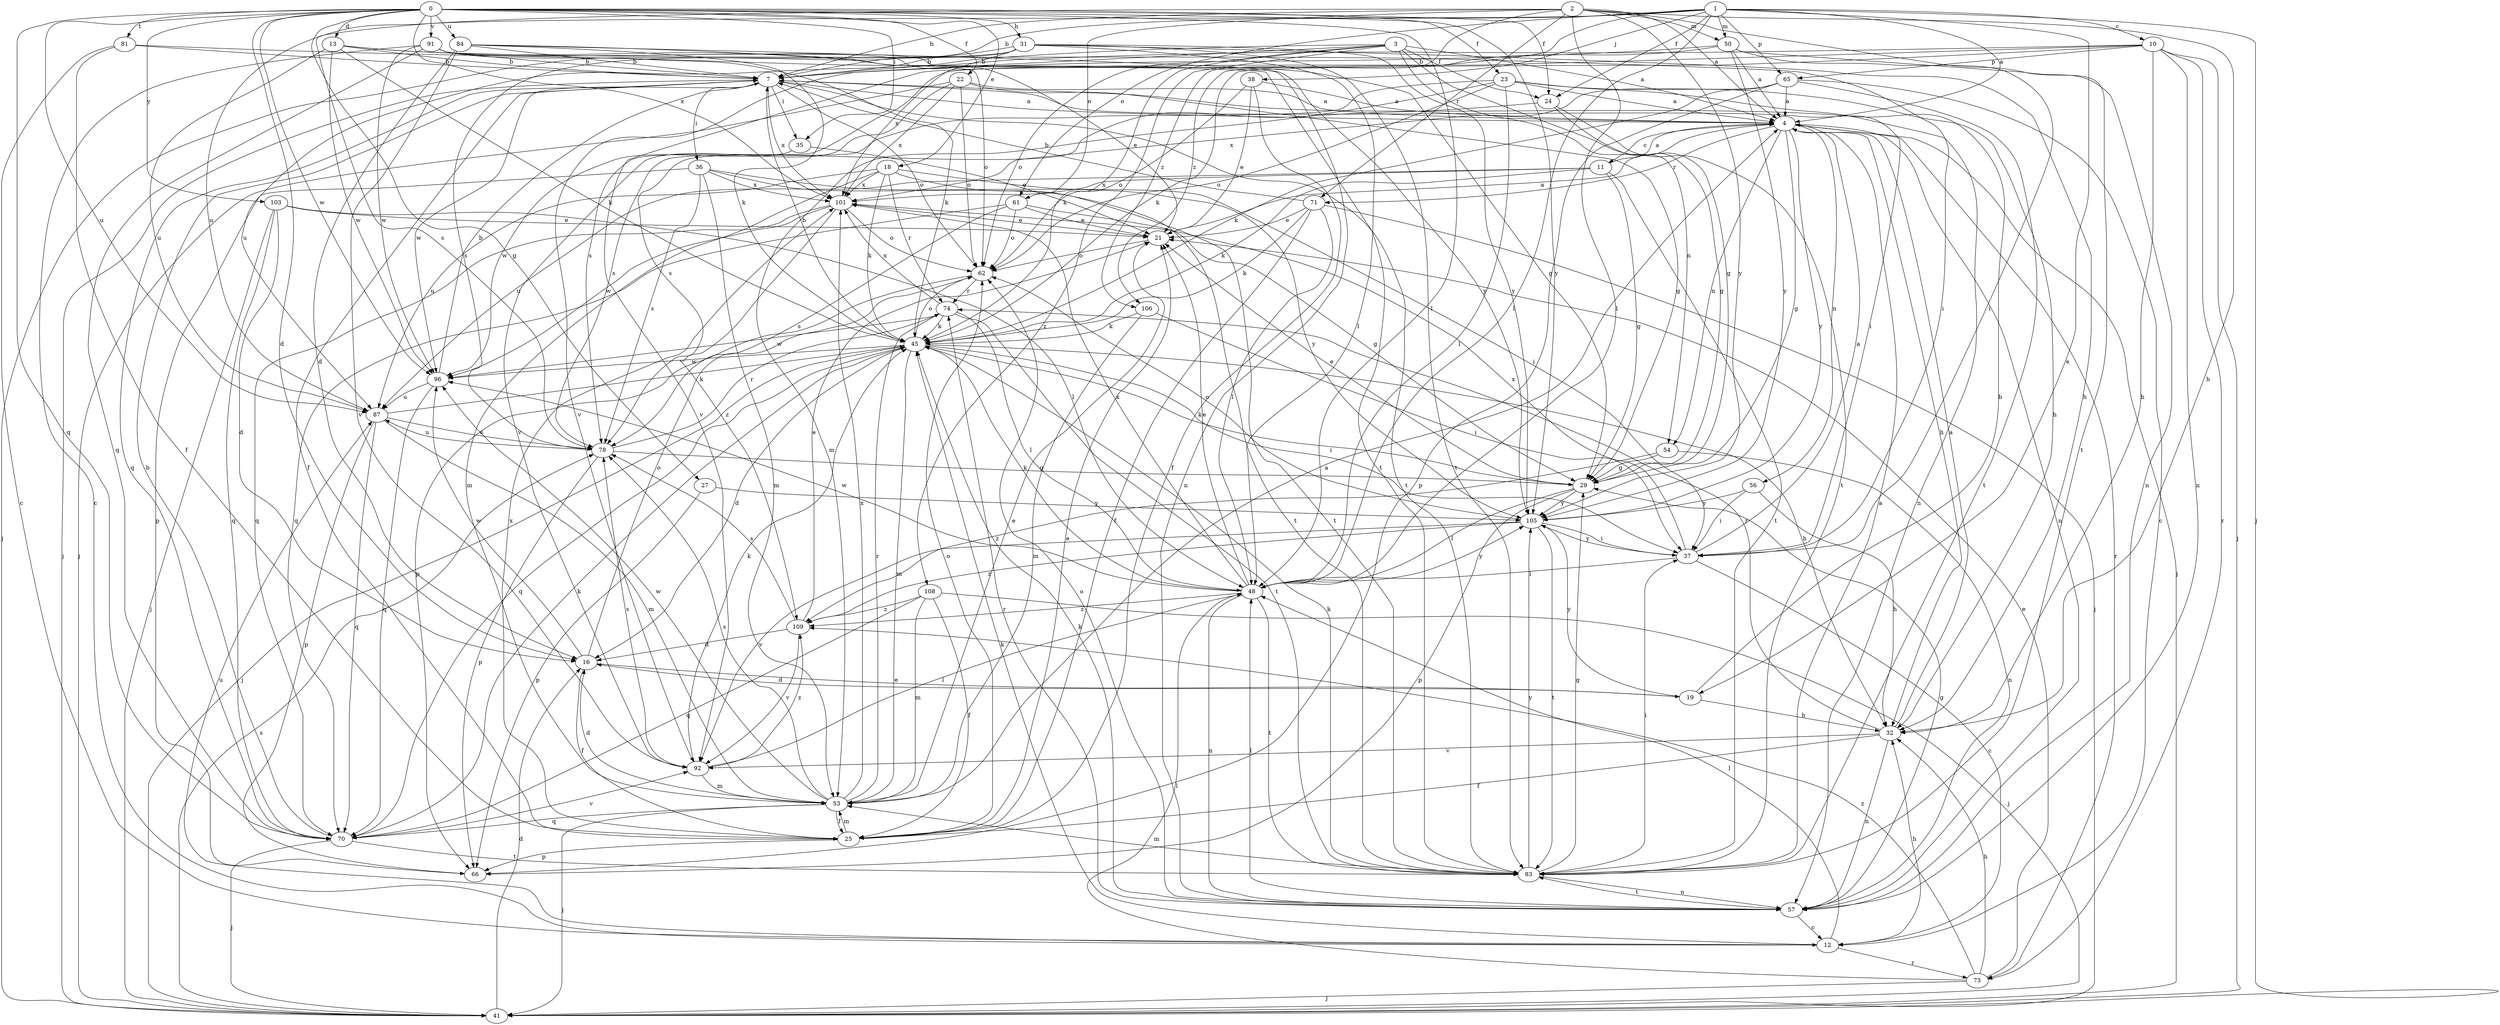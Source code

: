 strict digraph  {
0;
1;
2;
3;
4;
7;
10;
11;
12;
13;
16;
18;
19;
21;
22;
23;
24;
25;
27;
29;
31;
32;
35;
36;
37;
38;
41;
45;
48;
50;
53;
54;
56;
57;
61;
62;
65;
66;
70;
71;
73;
74;
78;
81;
83;
84;
87;
91;
92;
96;
101;
103;
105;
106;
108;
109;
0 -> 13  [label=d];
0 -> 16  [label=d];
0 -> 18  [label=e];
0 -> 22  [label=f];
0 -> 23  [label=f];
0 -> 24  [label=f];
0 -> 27  [label=g];
0 -> 31  [label=h];
0 -> 35  [label=i];
0 -> 48  [label=l];
0 -> 70  [label=q];
0 -> 81  [label=t];
0 -> 84  [label=u];
0 -> 87  [label=u];
0 -> 91  [label=v];
0 -> 96  [label=w];
0 -> 101  [label=x];
0 -> 103  [label=y];
0 -> 105  [label=y];
1 -> 4  [label=a];
1 -> 7  [label=b];
1 -> 10  [label=c];
1 -> 19  [label=e];
1 -> 24  [label=f];
1 -> 38  [label=j];
1 -> 41  [label=j];
1 -> 48  [label=l];
1 -> 50  [label=m];
1 -> 61  [label=o];
1 -> 65  [label=p];
1 -> 87  [label=u];
1 -> 106  [label=z];
2 -> 4  [label=a];
2 -> 7  [label=b];
2 -> 32  [label=h];
2 -> 48  [label=l];
2 -> 50  [label=m];
2 -> 61  [label=o];
2 -> 71  [label=r];
2 -> 78  [label=s];
2 -> 83  [label=t];
2 -> 105  [label=y];
2 -> 106  [label=z];
3 -> 4  [label=a];
3 -> 7  [label=b];
3 -> 24  [label=f];
3 -> 29  [label=g];
3 -> 45  [label=k];
3 -> 54  [label=n];
3 -> 62  [label=o];
3 -> 92  [label=v];
3 -> 108  [label=z];
4 -> 11  [label=c];
4 -> 29  [label=g];
4 -> 32  [label=h];
4 -> 41  [label=j];
4 -> 54  [label=n];
4 -> 56  [label=n];
4 -> 57  [label=n];
4 -> 71  [label=r];
4 -> 73  [label=r];
4 -> 105  [label=y];
7 -> 4  [label=a];
7 -> 25  [label=f];
7 -> 35  [label=i];
7 -> 36  [label=i];
7 -> 37  [label=i];
7 -> 41  [label=j];
7 -> 62  [label=o];
7 -> 70  [label=q];
7 -> 83  [label=t];
7 -> 96  [label=w];
7 -> 101  [label=x];
10 -> 32  [label=h];
10 -> 41  [label=j];
10 -> 45  [label=k];
10 -> 57  [label=n];
10 -> 65  [label=p];
10 -> 73  [label=r];
10 -> 78  [label=s];
10 -> 87  [label=u];
11 -> 4  [label=a];
11 -> 29  [label=g];
11 -> 45  [label=k];
11 -> 83  [label=t];
11 -> 87  [label=u];
11 -> 101  [label=x];
12 -> 32  [label=h];
12 -> 45  [label=k];
12 -> 48  [label=l];
12 -> 73  [label=r];
12 -> 87  [label=u];
13 -> 7  [label=b];
13 -> 37  [label=i];
13 -> 45  [label=k];
13 -> 87  [label=u];
13 -> 96  [label=w];
13 -> 105  [label=y];
16 -> 19  [label=e];
16 -> 25  [label=f];
16 -> 62  [label=o];
16 -> 96  [label=w];
18 -> 37  [label=i];
18 -> 45  [label=k];
18 -> 53  [label=m];
18 -> 74  [label=r];
18 -> 83  [label=t];
18 -> 87  [label=u];
18 -> 101  [label=x];
19 -> 7  [label=b];
19 -> 16  [label=d];
19 -> 32  [label=h];
19 -> 105  [label=y];
21 -> 4  [label=a];
21 -> 62  [label=o];
22 -> 4  [label=a];
22 -> 29  [label=g];
22 -> 41  [label=j];
22 -> 62  [label=o];
22 -> 92  [label=v];
22 -> 101  [label=x];
23 -> 4  [label=a];
23 -> 32  [label=h];
23 -> 48  [label=l];
23 -> 53  [label=m];
23 -> 57  [label=n];
23 -> 62  [label=o];
23 -> 78  [label=s];
24 -> 29  [label=g];
24 -> 78  [label=s];
24 -> 83  [label=t];
25 -> 21  [label=e];
25 -> 53  [label=m];
25 -> 62  [label=o];
25 -> 66  [label=p];
25 -> 101  [label=x];
27 -> 66  [label=p];
27 -> 105  [label=y];
29 -> 21  [label=e];
29 -> 45  [label=k];
29 -> 48  [label=l];
29 -> 66  [label=p];
29 -> 105  [label=y];
31 -> 7  [label=b];
31 -> 32  [label=h];
31 -> 41  [label=j];
31 -> 48  [label=l];
31 -> 78  [label=s];
31 -> 83  [label=t];
31 -> 101  [label=x];
31 -> 105  [label=y];
32 -> 4  [label=a];
32 -> 25  [label=f];
32 -> 57  [label=n];
32 -> 74  [label=r];
32 -> 92  [label=v];
35 -> 21  [label=e];
35 -> 96  [label=w];
36 -> 53  [label=m];
36 -> 66  [label=p];
36 -> 78  [label=s];
36 -> 83  [label=t];
36 -> 101  [label=x];
36 -> 105  [label=y];
37 -> 4  [label=a];
37 -> 12  [label=c];
37 -> 48  [label=l];
37 -> 101  [label=x];
37 -> 105  [label=y];
38 -> 4  [label=a];
38 -> 21  [label=e];
38 -> 25  [label=f];
38 -> 62  [label=o];
41 -> 16  [label=d];
41 -> 78  [label=s];
45 -> 7  [label=b];
45 -> 16  [label=d];
45 -> 32  [label=h];
45 -> 37  [label=i];
45 -> 41  [label=j];
45 -> 53  [label=m];
45 -> 62  [label=o];
45 -> 70  [label=q];
45 -> 96  [label=w];
48 -> 21  [label=e];
48 -> 45  [label=k];
48 -> 57  [label=n];
48 -> 83  [label=t];
48 -> 96  [label=w];
48 -> 101  [label=x];
48 -> 105  [label=y];
48 -> 109  [label=z];
50 -> 4  [label=a];
50 -> 7  [label=b];
50 -> 37  [label=i];
50 -> 57  [label=n];
50 -> 92  [label=v];
50 -> 105  [label=y];
53 -> 4  [label=a];
53 -> 16  [label=d];
53 -> 21  [label=e];
53 -> 25  [label=f];
53 -> 41  [label=j];
53 -> 70  [label=q];
53 -> 74  [label=r];
53 -> 78  [label=s];
53 -> 96  [label=w];
53 -> 101  [label=x];
54 -> 29  [label=g];
54 -> 57  [label=n];
54 -> 109  [label=z];
56 -> 32  [label=h];
56 -> 37  [label=i];
56 -> 105  [label=y];
57 -> 12  [label=c];
57 -> 29  [label=g];
57 -> 45  [label=k];
57 -> 48  [label=l];
57 -> 62  [label=o];
57 -> 74  [label=r];
57 -> 83  [label=t];
61 -> 21  [label=e];
61 -> 29  [label=g];
61 -> 62  [label=o];
61 -> 70  [label=q];
61 -> 78  [label=s];
62 -> 66  [label=p];
62 -> 74  [label=r];
65 -> 4  [label=a];
65 -> 12  [label=c];
65 -> 45  [label=k];
65 -> 66  [label=p];
65 -> 83  [label=t];
65 -> 101  [label=x];
70 -> 7  [label=b];
70 -> 41  [label=j];
70 -> 45  [label=k];
70 -> 83  [label=t];
70 -> 92  [label=v];
71 -> 7  [label=b];
71 -> 21  [label=e];
71 -> 25  [label=f];
71 -> 41  [label=j];
71 -> 45  [label=k];
71 -> 48  [label=l];
73 -> 21  [label=e];
73 -> 32  [label=h];
73 -> 41  [label=j];
73 -> 48  [label=l];
73 -> 109  [label=z];
74 -> 45  [label=k];
74 -> 48  [label=l];
74 -> 83  [label=t];
74 -> 96  [label=w];
74 -> 101  [label=x];
78 -> 29  [label=g];
78 -> 66  [label=p];
78 -> 74  [label=r];
78 -> 87  [label=u];
81 -> 7  [label=b];
81 -> 12  [label=c];
81 -> 25  [label=f];
81 -> 83  [label=t];
83 -> 4  [label=a];
83 -> 29  [label=g];
83 -> 37  [label=i];
83 -> 45  [label=k];
83 -> 53  [label=m];
83 -> 57  [label=n];
83 -> 105  [label=y];
84 -> 7  [label=b];
84 -> 16  [label=d];
84 -> 29  [label=g];
84 -> 45  [label=k];
84 -> 62  [label=o];
84 -> 92  [label=v];
87 -> 45  [label=k];
87 -> 53  [label=m];
87 -> 66  [label=p];
87 -> 70  [label=q];
87 -> 78  [label=s];
91 -> 7  [label=b];
91 -> 12  [label=c];
91 -> 21  [label=e];
91 -> 45  [label=k];
91 -> 57  [label=n];
91 -> 70  [label=q];
91 -> 96  [label=w];
92 -> 45  [label=k];
92 -> 48  [label=l];
92 -> 53  [label=m];
92 -> 78  [label=s];
92 -> 109  [label=z];
96 -> 7  [label=b];
96 -> 70  [label=q];
96 -> 87  [label=u];
101 -> 21  [label=e];
101 -> 62  [label=o];
101 -> 70  [label=q];
101 -> 96  [label=w];
101 -> 109  [label=z];
103 -> 16  [label=d];
103 -> 21  [label=e];
103 -> 41  [label=j];
103 -> 48  [label=l];
103 -> 70  [label=q];
105 -> 37  [label=i];
105 -> 62  [label=o];
105 -> 83  [label=t];
105 -> 92  [label=v];
105 -> 109  [label=z];
106 -> 37  [label=i];
106 -> 45  [label=k];
106 -> 53  [label=m];
108 -> 25  [label=f];
108 -> 41  [label=j];
108 -> 53  [label=m];
108 -> 70  [label=q];
108 -> 109  [label=z];
109 -> 16  [label=d];
109 -> 21  [label=e];
109 -> 78  [label=s];
109 -> 92  [label=v];
}
